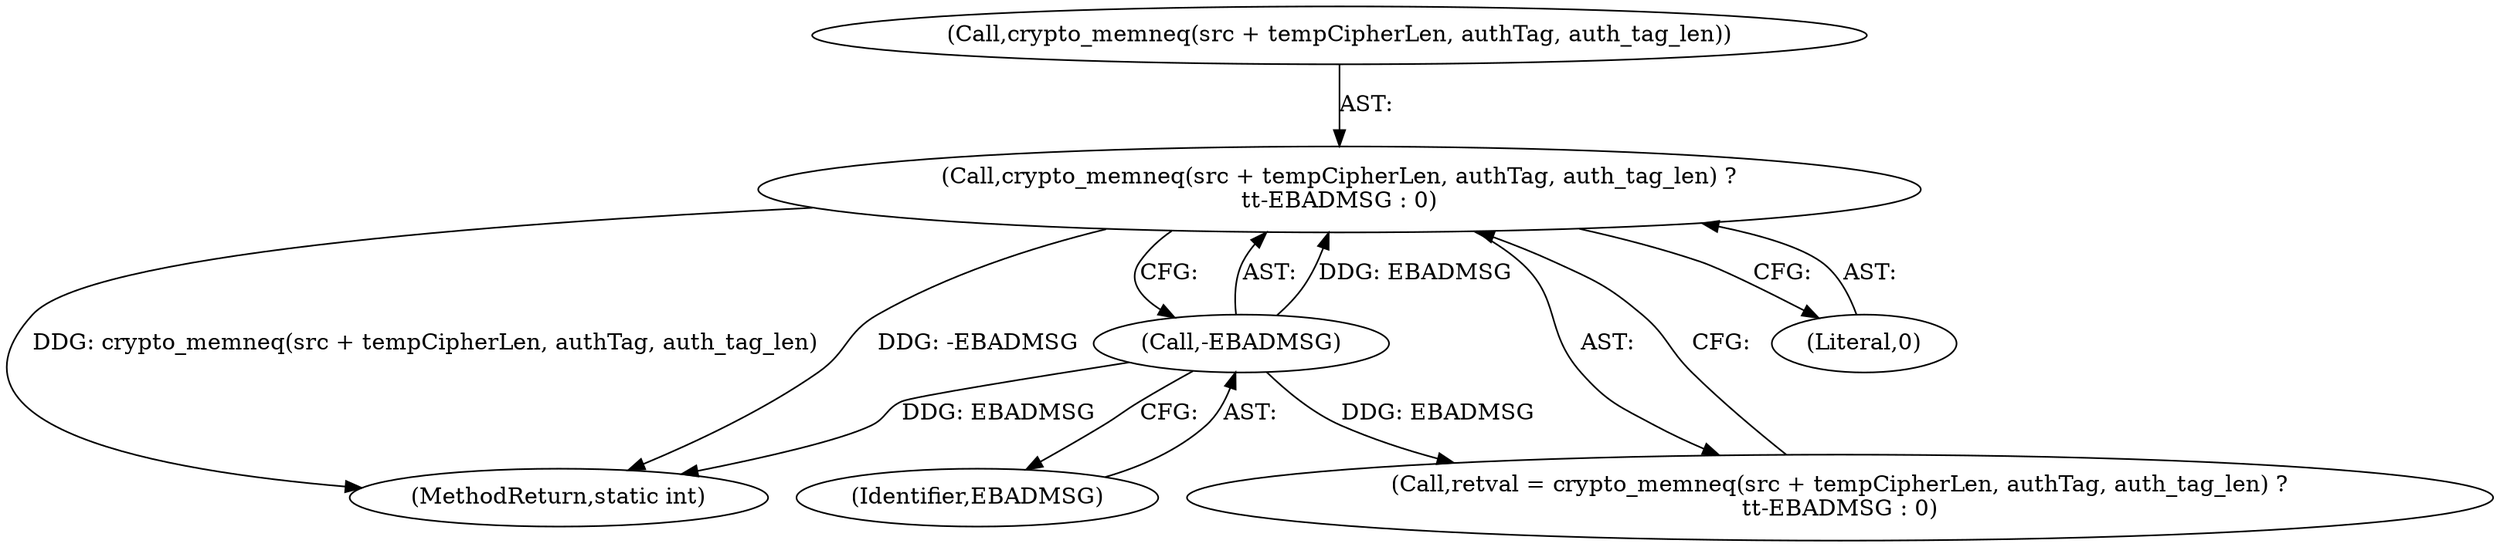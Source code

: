 digraph "0_linux_ccfe8c3f7e52ae83155cb038753f4c75b774ca8a@API" {
"1000419" [label="(Call,crypto_memneq(src + tempCipherLen, authTag, auth_tag_len) ?\n\t\t-EBADMSG : 0)"];
"1000426" [label="(Call,-EBADMSG)"];
"1000428" [label="(Literal,0)"];
"1000477" [label="(MethodReturn,static int)"];
"1000419" [label="(Call,crypto_memneq(src + tempCipherLen, authTag, auth_tag_len) ?\n\t\t-EBADMSG : 0)"];
"1000426" [label="(Call,-EBADMSG)"];
"1000420" [label="(Call,crypto_memneq(src + tempCipherLen, authTag, auth_tag_len))"];
"1000427" [label="(Identifier,EBADMSG)"];
"1000417" [label="(Call,retval = crypto_memneq(src + tempCipherLen, authTag, auth_tag_len) ?\n\t\t-EBADMSG : 0)"];
"1000419" -> "1000417"  [label="AST: "];
"1000419" -> "1000426"  [label="CFG: "];
"1000419" -> "1000428"  [label="CFG: "];
"1000420" -> "1000419"  [label="AST: "];
"1000426" -> "1000419"  [label="AST: "];
"1000428" -> "1000419"  [label="AST: "];
"1000417" -> "1000419"  [label="CFG: "];
"1000419" -> "1000477"  [label="DDG: crypto_memneq(src + tempCipherLen, authTag, auth_tag_len)"];
"1000419" -> "1000477"  [label="DDG: -EBADMSG"];
"1000426" -> "1000419"  [label="DDG: EBADMSG"];
"1000426" -> "1000427"  [label="CFG: "];
"1000427" -> "1000426"  [label="AST: "];
"1000426" -> "1000477"  [label="DDG: EBADMSG"];
"1000426" -> "1000417"  [label="DDG: EBADMSG"];
}
